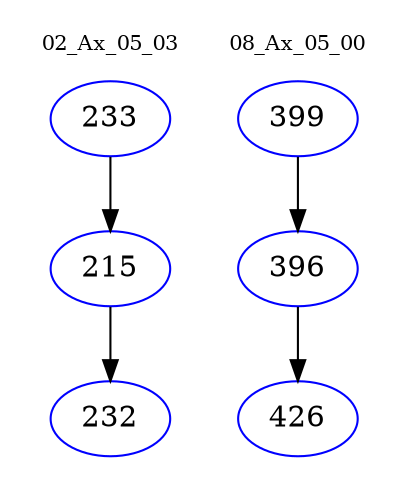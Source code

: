 digraph{
subgraph cluster_0 {
color = white
label = "02_Ax_05_03";
fontsize=10;
T0_233 [label="233", color="blue"]
T0_233 -> T0_215 [color="black"]
T0_215 [label="215", color="blue"]
T0_215 -> T0_232 [color="black"]
T0_232 [label="232", color="blue"]
}
subgraph cluster_1 {
color = white
label = "08_Ax_05_00";
fontsize=10;
T1_399 [label="399", color="blue"]
T1_399 -> T1_396 [color="black"]
T1_396 [label="396", color="blue"]
T1_396 -> T1_426 [color="black"]
T1_426 [label="426", color="blue"]
}
}
